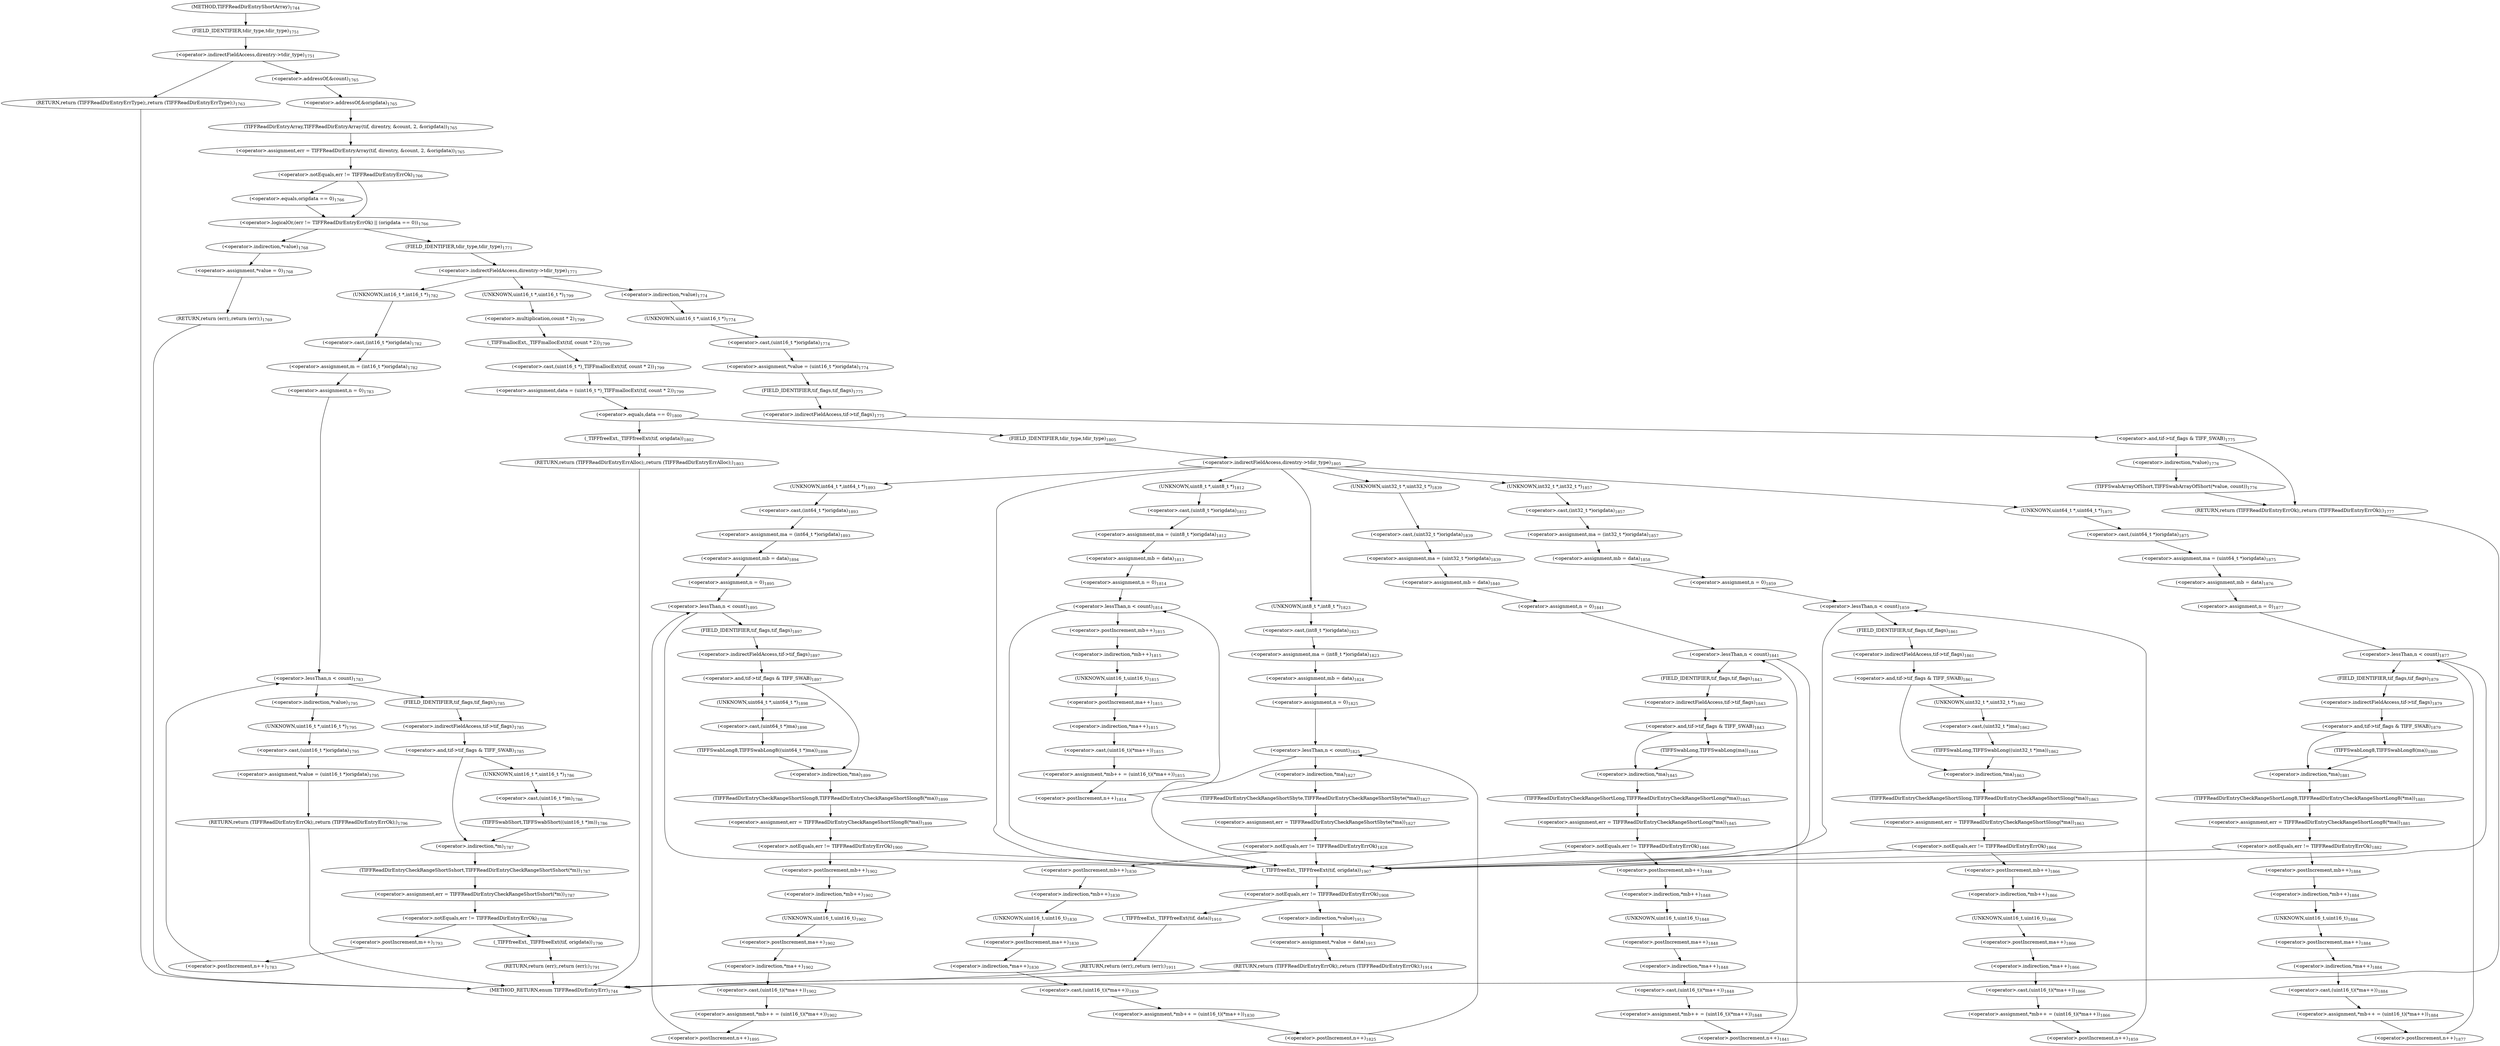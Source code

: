 digraph "TIFFReadDirEntryShortArray" {  
"82204" [label = <(&lt;operator&gt;.assignment,err = TIFFReadDirEntryArray(tif, direntry, &amp;count, 2, &amp;origdata))<SUB>1765</SUB>> ]
"82312" [label = <(&lt;operator&gt;.assignment,data = (uint16_t *)_TIFFmallocExt(tif, count * 2))<SUB>1799</SUB>> ]
"82640" [label = <(_TIFFfreeExt,_TIFFfreeExt(tif, origdata))<SUB>1907</SUB>> ]
"82653" [label = <(&lt;operator&gt;.assignment,*value = data)<SUB>1913</SUB>> ]
"82657" [label = <(RETURN,return (TIFFReadDirEntryErrOk);,return (TIFFReadDirEntryErrOk);)<SUB>1914</SUB>> ]
"82180" [label = <(&lt;operator&gt;.indirectFieldAccess,direntry-&gt;tdir_type)<SUB>1751</SUB>> ]
"82206" [label = <(TIFFReadDirEntryArray,TIFFReadDirEntryArray(tif, direntry, &amp;count, 2, &amp;origdata))<SUB>1765</SUB>> ]
"82215" [label = <(&lt;operator&gt;.logicalOr,(err != TIFFReadDirEntryErrOk) || (origdata == 0))<SUB>1766</SUB>> ]
"82230" [label = <(&lt;operator&gt;.indirectFieldAccess,direntry-&gt;tdir_type)<SUB>1771</SUB>> ]
"82314" [label = <(&lt;operator&gt;.cast,(uint16_t *)_TIFFmallocExt(tif, count * 2))<SUB>1799</SUB>> ]
"82322" [label = <(&lt;operator&gt;.equals,data == 0)<SUB>1800</SUB>> ]
"82332" [label = <(&lt;operator&gt;.indirectFieldAccess,direntry-&gt;tdir_type)<SUB>1805</SUB>> ]
"82644" [label = <(&lt;operator&gt;.notEquals,err != TIFFReadDirEntryErrOk)<SUB>1908</SUB>> ]
"82654" [label = <(&lt;operator&gt;.indirection,*value)<SUB>1913</SUB>> ]
"82182" [label = <(FIELD_IDENTIFIER,tdir_type,tdir_type)<SUB>1751</SUB>> ]
"82202" [label = <(RETURN,return (TIFFReadDirEntryErrType);,return (TIFFReadDirEntryErrType);)<SUB>1763</SUB>> ]
"82209" [label = <(&lt;operator&gt;.addressOf,&amp;count)<SUB>1765</SUB>> ]
"82212" [label = <(&lt;operator&gt;.addressOf,&amp;origdata)<SUB>1765</SUB>> ]
"82216" [label = <(&lt;operator&gt;.notEquals,err != TIFFReadDirEntryErrOk)<SUB>1766</SUB>> ]
"82219" [label = <(&lt;operator&gt;.equals,origdata == 0)<SUB>1766</SUB>> ]
"82223" [label = <(&lt;operator&gt;.assignment,*value = 0)<SUB>1768</SUB>> ]
"82227" [label = <(RETURN,return (err);,return (err);)<SUB>1769</SUB>> ]
"82232" [label = <(FIELD_IDENTIFIER,tdir_type,tdir_type)<SUB>1771</SUB>> ]
"82236" [label = <(&lt;operator&gt;.assignment,*value = (uint16_t *)origdata)<SUB>1774</SUB>> ]
"82253" [label = <(RETURN,return (TIFFReadDirEntryErrOk);,return (TIFFReadDirEntryErrOk);)<SUB>1777</SUB>> ]
"82315" [label = <(UNKNOWN,uint16_t *,uint16_t *)<SUB>1799</SUB>> ]
"82316" [label = <(_TIFFmallocExt,_TIFFmallocExt(tif, count * 2))<SUB>1799</SUB>> ]
"82326" [label = <(_TIFFfreeExt,_TIFFfreeExt(tif, origdata))<SUB>1802</SUB>> ]
"82329" [label = <(RETURN,return (TIFFReadDirEntryErrAlloc);,return (TIFFReadDirEntryErrAlloc);)<SUB>1803</SUB>> ]
"82334" [label = <(FIELD_IDENTIFIER,tdir_type,tdir_type)<SUB>1805</SUB>> ]
"82648" [label = <(_TIFFfreeExt,_TIFFfreeExt(tif, data))<SUB>1910</SUB>> ]
"82651" [label = <(RETURN,return (err);,return (err);)<SUB>1911</SUB>> ]
"82224" [label = <(&lt;operator&gt;.indirection,*value)<SUB>1768</SUB>> ]
"82237" [label = <(&lt;operator&gt;.indirection,*value)<SUB>1774</SUB>> ]
"82239" [label = <(&lt;operator&gt;.cast,(uint16_t *)origdata)<SUB>1774</SUB>> ]
"82243" [label = <(&lt;operator&gt;.and,tif-&gt;tif_flags &amp; TIFF_SWAB)<SUB>1775</SUB>> ]
"82260" [label = <(&lt;operator&gt;.assignment,m = (int16_t *)origdata)<SUB>1782</SUB>> ]
"82304" [label = <(&lt;operator&gt;.assignment,*value = (uint16_t *)origdata)<SUB>1795</SUB>> ]
"82310" [label = <(RETURN,return (TIFFReadDirEntryErrOk);,return (TIFFReadDirEntryErrOk);)<SUB>1796</SUB>> ]
"82318" [label = <(&lt;operator&gt;.multiplication,count * 2)<SUB>1799</SUB>> ]
"82342" [label = <(&lt;operator&gt;.assignment,ma = (uint8_t *)origdata)<SUB>1812</SUB>> ]
"82347" [label = <(&lt;operator&gt;.assignment,mb = data)<SUB>1813</SUB>> ]
"82376" [label = <(&lt;operator&gt;.assignment,ma = (int8_t *)origdata)<SUB>1823</SUB>> ]
"82381" [label = <(&lt;operator&gt;.assignment,mb = data)<SUB>1824</SUB>> ]
"82422" [label = <(&lt;operator&gt;.assignment,ma = (uint32_t *)origdata)<SUB>1839</SUB>> ]
"82427" [label = <(&lt;operator&gt;.assignment,mb = data)<SUB>1840</SUB>> ]
"82477" [label = <(&lt;operator&gt;.assignment,ma = (int32_t *)origdata)<SUB>1857</SUB>> ]
"82482" [label = <(&lt;operator&gt;.assignment,mb = data)<SUB>1858</SUB>> ]
"82534" [label = <(&lt;operator&gt;.assignment,ma = (uint64_t *)origdata)<SUB>1875</SUB>> ]
"82539" [label = <(&lt;operator&gt;.assignment,mb = data)<SUB>1876</SUB>> ]
"82589" [label = <(&lt;operator&gt;.assignment,ma = (int64_t *)origdata)<SUB>1893</SUB>> ]
"82594" [label = <(&lt;operator&gt;.assignment,mb = data)<SUB>1894</SUB>> ]
"82240" [label = <(UNKNOWN,uint16_t *,uint16_t *)<SUB>1774</SUB>> ]
"82244" [label = <(&lt;operator&gt;.indirectFieldAccess,tif-&gt;tif_flags)<SUB>1775</SUB>> ]
"82249" [label = <(TIFFSwabArrayOfShort,TIFFSwabArrayOfShort(*value, count))<SUB>1776</SUB>> ]
"82262" [label = <(&lt;operator&gt;.cast,(int16_t *)origdata)<SUB>1782</SUB>> ]
"82270" [label = <(&lt;operator&gt;.lessThan,n &lt; count)<SUB>1783</SUB>> ]
"82273" [label = <(&lt;operator&gt;.postIncrement,n++)<SUB>1783</SUB>> ]
"82305" [label = <(&lt;operator&gt;.indirection,*value)<SUB>1795</SUB>> ]
"82307" [label = <(&lt;operator&gt;.cast,(uint16_t *)origdata)<SUB>1795</SUB>> ]
"82344" [label = <(&lt;operator&gt;.cast,(uint8_t *)origdata)<SUB>1812</SUB>> ]
"82355" [label = <(&lt;operator&gt;.lessThan,n &lt; count)<SUB>1814</SUB>> ]
"82358" [label = <(&lt;operator&gt;.postIncrement,n++)<SUB>1814</SUB>> ]
"82360" [label = <(&lt;operator&gt;.assignment,*mb++ = (uint16_t)(*ma++))<SUB>1815</SUB>> ]
"82378" [label = <(&lt;operator&gt;.cast,(int8_t *)origdata)<SUB>1823</SUB>> ]
"82389" [label = <(&lt;operator&gt;.lessThan,n &lt; count)<SUB>1825</SUB>> ]
"82392" [label = <(&lt;operator&gt;.postIncrement,n++)<SUB>1825</SUB>> ]
"82424" [label = <(&lt;operator&gt;.cast,(uint32_t *)origdata)<SUB>1839</SUB>> ]
"82435" [label = <(&lt;operator&gt;.lessThan,n &lt; count)<SUB>1841</SUB>> ]
"82438" [label = <(&lt;operator&gt;.postIncrement,n++)<SUB>1841</SUB>> ]
"82479" [label = <(&lt;operator&gt;.cast,(int32_t *)origdata)<SUB>1857</SUB>> ]
"82490" [label = <(&lt;operator&gt;.lessThan,n &lt; count)<SUB>1859</SUB>> ]
"82493" [label = <(&lt;operator&gt;.postIncrement,n++)<SUB>1859</SUB>> ]
"82536" [label = <(&lt;operator&gt;.cast,(uint64_t *)origdata)<SUB>1875</SUB>> ]
"82547" [label = <(&lt;operator&gt;.lessThan,n &lt; count)<SUB>1877</SUB>> ]
"82550" [label = <(&lt;operator&gt;.postIncrement,n++)<SUB>1877</SUB>> ]
"82591" [label = <(&lt;operator&gt;.cast,(int64_t *)origdata)<SUB>1893</SUB>> ]
"82602" [label = <(&lt;operator&gt;.lessThan,n &lt; count)<SUB>1895</SUB>> ]
"82605" [label = <(&lt;operator&gt;.postIncrement,n++)<SUB>1895</SUB>> ]
"82246" [label = <(FIELD_IDENTIFIER,tif_flags,tif_flags)<SUB>1775</SUB>> ]
"82250" [label = <(&lt;operator&gt;.indirection,*value)<SUB>1776</SUB>> ]
"82263" [label = <(UNKNOWN,int16_t *,int16_t *)<SUB>1782</SUB>> ]
"82267" [label = <(&lt;operator&gt;.assignment,n = 0)<SUB>1783</SUB>> ]
"82287" [label = <(&lt;operator&gt;.assignment,err = TIFFReadDirEntryCheckRangeShortSshort(*m))<SUB>1787</SUB>> ]
"82302" [label = <(&lt;operator&gt;.postIncrement,m++)<SUB>1793</SUB>> ]
"82308" [label = <(UNKNOWN,uint16_t *,uint16_t *)<SUB>1795</SUB>> ]
"82345" [label = <(UNKNOWN,uint8_t *,uint8_t *)<SUB>1812</SUB>> ]
"82352" [label = <(&lt;operator&gt;.assignment,n = 0)<SUB>1814</SUB>> ]
"82361" [label = <(&lt;operator&gt;.indirection,*mb++)<SUB>1815</SUB>> ]
"82364" [label = <(&lt;operator&gt;.cast,(uint16_t)(*ma++))<SUB>1815</SUB>> ]
"82379" [label = <(UNKNOWN,int8_t *,int8_t *)<SUB>1823</SUB>> ]
"82386" [label = <(&lt;operator&gt;.assignment,n = 0)<SUB>1825</SUB>> ]
"82395" [label = <(&lt;operator&gt;.assignment,err = TIFFReadDirEntryCheckRangeShortSbyte(*ma))<SUB>1827</SUB>> ]
"82406" [label = <(&lt;operator&gt;.assignment,*mb++ = (uint16_t)(*ma++))<SUB>1830</SUB>> ]
"82425" [label = <(UNKNOWN,uint32_t *,uint32_t *)<SUB>1839</SUB>> ]
"82432" [label = <(&lt;operator&gt;.assignment,n = 0)<SUB>1841</SUB>> ]
"82450" [label = <(&lt;operator&gt;.assignment,err = TIFFReadDirEntryCheckRangeShortLong(*ma))<SUB>1845</SUB>> ]
"82461" [label = <(&lt;operator&gt;.assignment,*mb++ = (uint16_t)(*ma++))<SUB>1848</SUB>> ]
"82480" [label = <(UNKNOWN,int32_t *,int32_t *)<SUB>1857</SUB>> ]
"82487" [label = <(&lt;operator&gt;.assignment,n = 0)<SUB>1859</SUB>> ]
"82507" [label = <(&lt;operator&gt;.assignment,err = TIFFReadDirEntryCheckRangeShortSlong(*ma))<SUB>1863</SUB>> ]
"82518" [label = <(&lt;operator&gt;.assignment,*mb++ = (uint16_t)(*ma++))<SUB>1866</SUB>> ]
"82537" [label = <(UNKNOWN,uint64_t *,uint64_t *)<SUB>1875</SUB>> ]
"82544" [label = <(&lt;operator&gt;.assignment,n = 0)<SUB>1877</SUB>> ]
"82562" [label = <(&lt;operator&gt;.assignment,err = TIFFReadDirEntryCheckRangeShortLong8(*ma))<SUB>1881</SUB>> ]
"82573" [label = <(&lt;operator&gt;.assignment,*mb++ = (uint16_t)(*ma++))<SUB>1884</SUB>> ]
"82592" [label = <(UNKNOWN,int64_t *,int64_t *)<SUB>1893</SUB>> ]
"82599" [label = <(&lt;operator&gt;.assignment,n = 0)<SUB>1895</SUB>> ]
"82619" [label = <(&lt;operator&gt;.assignment,err = TIFFReadDirEntryCheckRangeShortSlong8(*ma))<SUB>1899</SUB>> ]
"82630" [label = <(&lt;operator&gt;.assignment,*mb++ = (uint16_t)(*ma++))<SUB>1902</SUB>> ]
"82277" [label = <(&lt;operator&gt;.and,tif-&gt;tif_flags &amp; TIFF_SWAB)<SUB>1785</SUB>> ]
"82289" [label = <(TIFFReadDirEntryCheckRangeShortSshort,TIFFReadDirEntryCheckRangeShortSshort(*m))<SUB>1787</SUB>> ]
"82293" [label = <(&lt;operator&gt;.notEquals,err != TIFFReadDirEntryErrOk)<SUB>1788</SUB>> ]
"82362" [label = <(&lt;operator&gt;.postIncrement,mb++)<SUB>1815</SUB>> ]
"82365" [label = <(UNKNOWN,uint16_t,uint16_t)<SUB>1815</SUB>> ]
"82366" [label = <(&lt;operator&gt;.indirection,*ma++)<SUB>1815</SUB>> ]
"82397" [label = <(TIFFReadDirEntryCheckRangeShortSbyte,TIFFReadDirEntryCheckRangeShortSbyte(*ma))<SUB>1827</SUB>> ]
"82401" [label = <(&lt;operator&gt;.notEquals,err != TIFFReadDirEntryErrOk)<SUB>1828</SUB>> ]
"82407" [label = <(&lt;operator&gt;.indirection,*mb++)<SUB>1830</SUB>> ]
"82410" [label = <(&lt;operator&gt;.cast,(uint16_t)(*ma++))<SUB>1830</SUB>> ]
"82442" [label = <(&lt;operator&gt;.and,tif-&gt;tif_flags &amp; TIFF_SWAB)<SUB>1843</SUB>> ]
"82452" [label = <(TIFFReadDirEntryCheckRangeShortLong,TIFFReadDirEntryCheckRangeShortLong(*ma))<SUB>1845</SUB>> ]
"82456" [label = <(&lt;operator&gt;.notEquals,err != TIFFReadDirEntryErrOk)<SUB>1846</SUB>> ]
"82462" [label = <(&lt;operator&gt;.indirection,*mb++)<SUB>1848</SUB>> ]
"82465" [label = <(&lt;operator&gt;.cast,(uint16_t)(*ma++))<SUB>1848</SUB>> ]
"82497" [label = <(&lt;operator&gt;.and,tif-&gt;tif_flags &amp; TIFF_SWAB)<SUB>1861</SUB>> ]
"82509" [label = <(TIFFReadDirEntryCheckRangeShortSlong,TIFFReadDirEntryCheckRangeShortSlong(*ma))<SUB>1863</SUB>> ]
"82513" [label = <(&lt;operator&gt;.notEquals,err != TIFFReadDirEntryErrOk)<SUB>1864</SUB>> ]
"82519" [label = <(&lt;operator&gt;.indirection,*mb++)<SUB>1866</SUB>> ]
"82522" [label = <(&lt;operator&gt;.cast,(uint16_t)(*ma++))<SUB>1866</SUB>> ]
"82554" [label = <(&lt;operator&gt;.and,tif-&gt;tif_flags &amp; TIFF_SWAB)<SUB>1879</SUB>> ]
"82564" [label = <(TIFFReadDirEntryCheckRangeShortLong8,TIFFReadDirEntryCheckRangeShortLong8(*ma))<SUB>1881</SUB>> ]
"82568" [label = <(&lt;operator&gt;.notEquals,err != TIFFReadDirEntryErrOk)<SUB>1882</SUB>> ]
"82574" [label = <(&lt;operator&gt;.indirection,*mb++)<SUB>1884</SUB>> ]
"82577" [label = <(&lt;operator&gt;.cast,(uint16_t)(*ma++))<SUB>1884</SUB>> ]
"82609" [label = <(&lt;operator&gt;.and,tif-&gt;tif_flags &amp; TIFF_SWAB)<SUB>1897</SUB>> ]
"82621" [label = <(TIFFReadDirEntryCheckRangeShortSlong8,TIFFReadDirEntryCheckRangeShortSlong8(*ma))<SUB>1899</SUB>> ]
"82625" [label = <(&lt;operator&gt;.notEquals,err != TIFFReadDirEntryErrOk)<SUB>1900</SUB>> ]
"82631" [label = <(&lt;operator&gt;.indirection,*mb++)<SUB>1902</SUB>> ]
"82634" [label = <(&lt;operator&gt;.cast,(uint16_t)(*ma++))<SUB>1902</SUB>> ]
"82278" [label = <(&lt;operator&gt;.indirectFieldAccess,tif-&gt;tif_flags)<SUB>1785</SUB>> ]
"82283" [label = <(TIFFSwabShort,TIFFSwabShort((uint16_t *)m))<SUB>1786</SUB>> ]
"82290" [label = <(&lt;operator&gt;.indirection,*m)<SUB>1787</SUB>> ]
"82297" [label = <(_TIFFfreeExt,_TIFFfreeExt(tif, origdata))<SUB>1790</SUB>> ]
"82300" [label = <(RETURN,return (err);,return (err);)<SUB>1791</SUB>> ]
"82367" [label = <(&lt;operator&gt;.postIncrement,ma++)<SUB>1815</SUB>> ]
"82398" [label = <(&lt;operator&gt;.indirection,*ma)<SUB>1827</SUB>> ]
"82408" [label = <(&lt;operator&gt;.postIncrement,mb++)<SUB>1830</SUB>> ]
"82411" [label = <(UNKNOWN,uint16_t,uint16_t)<SUB>1830</SUB>> ]
"82412" [label = <(&lt;operator&gt;.indirection,*ma++)<SUB>1830</SUB>> ]
"82443" [label = <(&lt;operator&gt;.indirectFieldAccess,tif-&gt;tif_flags)<SUB>1843</SUB>> ]
"82448" [label = <(TIFFSwabLong,TIFFSwabLong(ma))<SUB>1844</SUB>> ]
"82453" [label = <(&lt;operator&gt;.indirection,*ma)<SUB>1845</SUB>> ]
"82463" [label = <(&lt;operator&gt;.postIncrement,mb++)<SUB>1848</SUB>> ]
"82466" [label = <(UNKNOWN,uint16_t,uint16_t)<SUB>1848</SUB>> ]
"82467" [label = <(&lt;operator&gt;.indirection,*ma++)<SUB>1848</SUB>> ]
"82498" [label = <(&lt;operator&gt;.indirectFieldAccess,tif-&gt;tif_flags)<SUB>1861</SUB>> ]
"82503" [label = <(TIFFSwabLong,TIFFSwabLong((uint32_t *)ma))<SUB>1862</SUB>> ]
"82510" [label = <(&lt;operator&gt;.indirection,*ma)<SUB>1863</SUB>> ]
"82520" [label = <(&lt;operator&gt;.postIncrement,mb++)<SUB>1866</SUB>> ]
"82523" [label = <(UNKNOWN,uint16_t,uint16_t)<SUB>1866</SUB>> ]
"82524" [label = <(&lt;operator&gt;.indirection,*ma++)<SUB>1866</SUB>> ]
"82555" [label = <(&lt;operator&gt;.indirectFieldAccess,tif-&gt;tif_flags)<SUB>1879</SUB>> ]
"82560" [label = <(TIFFSwabLong8,TIFFSwabLong8(ma))<SUB>1880</SUB>> ]
"82565" [label = <(&lt;operator&gt;.indirection,*ma)<SUB>1881</SUB>> ]
"82575" [label = <(&lt;operator&gt;.postIncrement,mb++)<SUB>1884</SUB>> ]
"82578" [label = <(UNKNOWN,uint16_t,uint16_t)<SUB>1884</SUB>> ]
"82579" [label = <(&lt;operator&gt;.indirection,*ma++)<SUB>1884</SUB>> ]
"82610" [label = <(&lt;operator&gt;.indirectFieldAccess,tif-&gt;tif_flags)<SUB>1897</SUB>> ]
"82615" [label = <(TIFFSwabLong8,TIFFSwabLong8((uint64_t *)ma))<SUB>1898</SUB>> ]
"82622" [label = <(&lt;operator&gt;.indirection,*ma)<SUB>1899</SUB>> ]
"82632" [label = <(&lt;operator&gt;.postIncrement,mb++)<SUB>1902</SUB>> ]
"82635" [label = <(UNKNOWN,uint16_t,uint16_t)<SUB>1902</SUB>> ]
"82636" [label = <(&lt;operator&gt;.indirection,*ma++)<SUB>1902</SUB>> ]
"82280" [label = <(FIELD_IDENTIFIER,tif_flags,tif_flags)<SUB>1785</SUB>> ]
"82284" [label = <(&lt;operator&gt;.cast,(uint16_t *)m)<SUB>1786</SUB>> ]
"82413" [label = <(&lt;operator&gt;.postIncrement,ma++)<SUB>1830</SUB>> ]
"82445" [label = <(FIELD_IDENTIFIER,tif_flags,tif_flags)<SUB>1843</SUB>> ]
"82468" [label = <(&lt;operator&gt;.postIncrement,ma++)<SUB>1848</SUB>> ]
"82500" [label = <(FIELD_IDENTIFIER,tif_flags,tif_flags)<SUB>1861</SUB>> ]
"82504" [label = <(&lt;operator&gt;.cast,(uint32_t *)ma)<SUB>1862</SUB>> ]
"82525" [label = <(&lt;operator&gt;.postIncrement,ma++)<SUB>1866</SUB>> ]
"82557" [label = <(FIELD_IDENTIFIER,tif_flags,tif_flags)<SUB>1879</SUB>> ]
"82580" [label = <(&lt;operator&gt;.postIncrement,ma++)<SUB>1884</SUB>> ]
"82612" [label = <(FIELD_IDENTIFIER,tif_flags,tif_flags)<SUB>1897</SUB>> ]
"82616" [label = <(&lt;operator&gt;.cast,(uint64_t *)ma)<SUB>1898</SUB>> ]
"82637" [label = <(&lt;operator&gt;.postIncrement,ma++)<SUB>1902</SUB>> ]
"82285" [label = <(UNKNOWN,uint16_t *,uint16_t *)<SUB>1786</SUB>> ]
"82505" [label = <(UNKNOWN,uint32_t *,uint32_t *)<SUB>1862</SUB>> ]
"82617" [label = <(UNKNOWN,uint64_t *,uint64_t *)<SUB>1898</SUB>> ]
"82170" [label = <(METHOD,TIFFReadDirEntryShortArray)<SUB>1744</SUB>> ]
"82659" [label = <(METHOD_RETURN,enum TIFFReadDirEntryErr)<SUB>1744</SUB>> ]
  "82204" -> "82216" 
  "82312" -> "82322" 
  "82640" -> "82644" 
  "82653" -> "82657" 
  "82657" -> "82659" 
  "82180" -> "82209" 
  "82180" -> "82202" 
  "82206" -> "82204" 
  "82215" -> "82224" 
  "82215" -> "82232" 
  "82230" -> "82237" 
  "82230" -> "82263" 
  "82230" -> "82315" 
  "82314" -> "82312" 
  "82322" -> "82326" 
  "82322" -> "82334" 
  "82332" -> "82345" 
  "82332" -> "82379" 
  "82332" -> "82425" 
  "82332" -> "82480" 
  "82332" -> "82537" 
  "82332" -> "82592" 
  "82332" -> "82640" 
  "82644" -> "82648" 
  "82644" -> "82654" 
  "82654" -> "82653" 
  "82182" -> "82180" 
  "82202" -> "82659" 
  "82209" -> "82212" 
  "82212" -> "82206" 
  "82216" -> "82215" 
  "82216" -> "82219" 
  "82219" -> "82215" 
  "82223" -> "82227" 
  "82227" -> "82659" 
  "82232" -> "82230" 
  "82236" -> "82246" 
  "82253" -> "82659" 
  "82315" -> "82318" 
  "82316" -> "82314" 
  "82326" -> "82329" 
  "82329" -> "82659" 
  "82334" -> "82332" 
  "82648" -> "82651" 
  "82651" -> "82659" 
  "82224" -> "82223" 
  "82237" -> "82240" 
  "82239" -> "82236" 
  "82243" -> "82250" 
  "82243" -> "82253" 
  "82260" -> "82267" 
  "82304" -> "82310" 
  "82310" -> "82659" 
  "82318" -> "82316" 
  "82342" -> "82347" 
  "82347" -> "82352" 
  "82376" -> "82381" 
  "82381" -> "82386" 
  "82422" -> "82427" 
  "82427" -> "82432" 
  "82477" -> "82482" 
  "82482" -> "82487" 
  "82534" -> "82539" 
  "82539" -> "82544" 
  "82589" -> "82594" 
  "82594" -> "82599" 
  "82240" -> "82239" 
  "82244" -> "82243" 
  "82249" -> "82253" 
  "82262" -> "82260" 
  "82270" -> "82280" 
  "82270" -> "82305" 
  "82273" -> "82270" 
  "82305" -> "82308" 
  "82307" -> "82304" 
  "82344" -> "82342" 
  "82355" -> "82362" 
  "82355" -> "82640" 
  "82358" -> "82355" 
  "82360" -> "82358" 
  "82378" -> "82376" 
  "82389" -> "82398" 
  "82389" -> "82640" 
  "82392" -> "82389" 
  "82424" -> "82422" 
  "82435" -> "82445" 
  "82435" -> "82640" 
  "82438" -> "82435" 
  "82479" -> "82477" 
  "82490" -> "82500" 
  "82490" -> "82640" 
  "82493" -> "82490" 
  "82536" -> "82534" 
  "82547" -> "82557" 
  "82547" -> "82640" 
  "82550" -> "82547" 
  "82591" -> "82589" 
  "82602" -> "82612" 
  "82602" -> "82640" 
  "82605" -> "82602" 
  "82246" -> "82244" 
  "82250" -> "82249" 
  "82263" -> "82262" 
  "82267" -> "82270" 
  "82287" -> "82293" 
  "82302" -> "82273" 
  "82308" -> "82307" 
  "82345" -> "82344" 
  "82352" -> "82355" 
  "82361" -> "82365" 
  "82364" -> "82360" 
  "82379" -> "82378" 
  "82386" -> "82389" 
  "82395" -> "82401" 
  "82406" -> "82392" 
  "82425" -> "82424" 
  "82432" -> "82435" 
  "82450" -> "82456" 
  "82461" -> "82438" 
  "82480" -> "82479" 
  "82487" -> "82490" 
  "82507" -> "82513" 
  "82518" -> "82493" 
  "82537" -> "82536" 
  "82544" -> "82547" 
  "82562" -> "82568" 
  "82573" -> "82550" 
  "82592" -> "82591" 
  "82599" -> "82602" 
  "82619" -> "82625" 
  "82630" -> "82605" 
  "82277" -> "82285" 
  "82277" -> "82290" 
  "82289" -> "82287" 
  "82293" -> "82297" 
  "82293" -> "82302" 
  "82362" -> "82361" 
  "82365" -> "82367" 
  "82366" -> "82364" 
  "82397" -> "82395" 
  "82401" -> "82640" 
  "82401" -> "82408" 
  "82407" -> "82411" 
  "82410" -> "82406" 
  "82442" -> "82448" 
  "82442" -> "82453" 
  "82452" -> "82450" 
  "82456" -> "82640" 
  "82456" -> "82463" 
  "82462" -> "82466" 
  "82465" -> "82461" 
  "82497" -> "82505" 
  "82497" -> "82510" 
  "82509" -> "82507" 
  "82513" -> "82640" 
  "82513" -> "82520" 
  "82519" -> "82523" 
  "82522" -> "82518" 
  "82554" -> "82560" 
  "82554" -> "82565" 
  "82564" -> "82562" 
  "82568" -> "82640" 
  "82568" -> "82575" 
  "82574" -> "82578" 
  "82577" -> "82573" 
  "82609" -> "82617" 
  "82609" -> "82622" 
  "82621" -> "82619" 
  "82625" -> "82640" 
  "82625" -> "82632" 
  "82631" -> "82635" 
  "82634" -> "82630" 
  "82278" -> "82277" 
  "82283" -> "82290" 
  "82290" -> "82289" 
  "82297" -> "82300" 
  "82300" -> "82659" 
  "82367" -> "82366" 
  "82398" -> "82397" 
  "82408" -> "82407" 
  "82411" -> "82413" 
  "82412" -> "82410" 
  "82443" -> "82442" 
  "82448" -> "82453" 
  "82453" -> "82452" 
  "82463" -> "82462" 
  "82466" -> "82468" 
  "82467" -> "82465" 
  "82498" -> "82497" 
  "82503" -> "82510" 
  "82510" -> "82509" 
  "82520" -> "82519" 
  "82523" -> "82525" 
  "82524" -> "82522" 
  "82555" -> "82554" 
  "82560" -> "82565" 
  "82565" -> "82564" 
  "82575" -> "82574" 
  "82578" -> "82580" 
  "82579" -> "82577" 
  "82610" -> "82609" 
  "82615" -> "82622" 
  "82622" -> "82621" 
  "82632" -> "82631" 
  "82635" -> "82637" 
  "82636" -> "82634" 
  "82280" -> "82278" 
  "82284" -> "82283" 
  "82413" -> "82412" 
  "82445" -> "82443" 
  "82468" -> "82467" 
  "82500" -> "82498" 
  "82504" -> "82503" 
  "82525" -> "82524" 
  "82557" -> "82555" 
  "82580" -> "82579" 
  "82612" -> "82610" 
  "82616" -> "82615" 
  "82637" -> "82636" 
  "82285" -> "82284" 
  "82505" -> "82504" 
  "82617" -> "82616" 
  "82170" -> "82182" 
}
